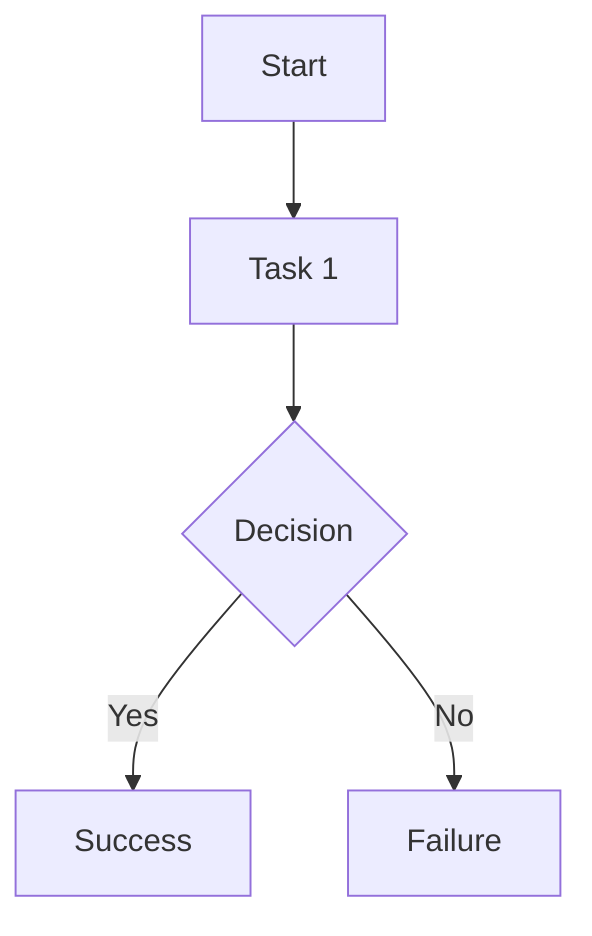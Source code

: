 graph TD
    A[Start] --> B[Task 1]
    B --> C{Decision}
    C -->|Yes| D[Success]
    C -->|No| E[Failure]

    click A "https://example.com/start" "Go to Start"
    click B "https://example.com/task1" "Learn more about Task 1"
    click D "https://example.com/success" "View Success Details"
    click E "https://example.com/failure" "Learn Why it Failed"